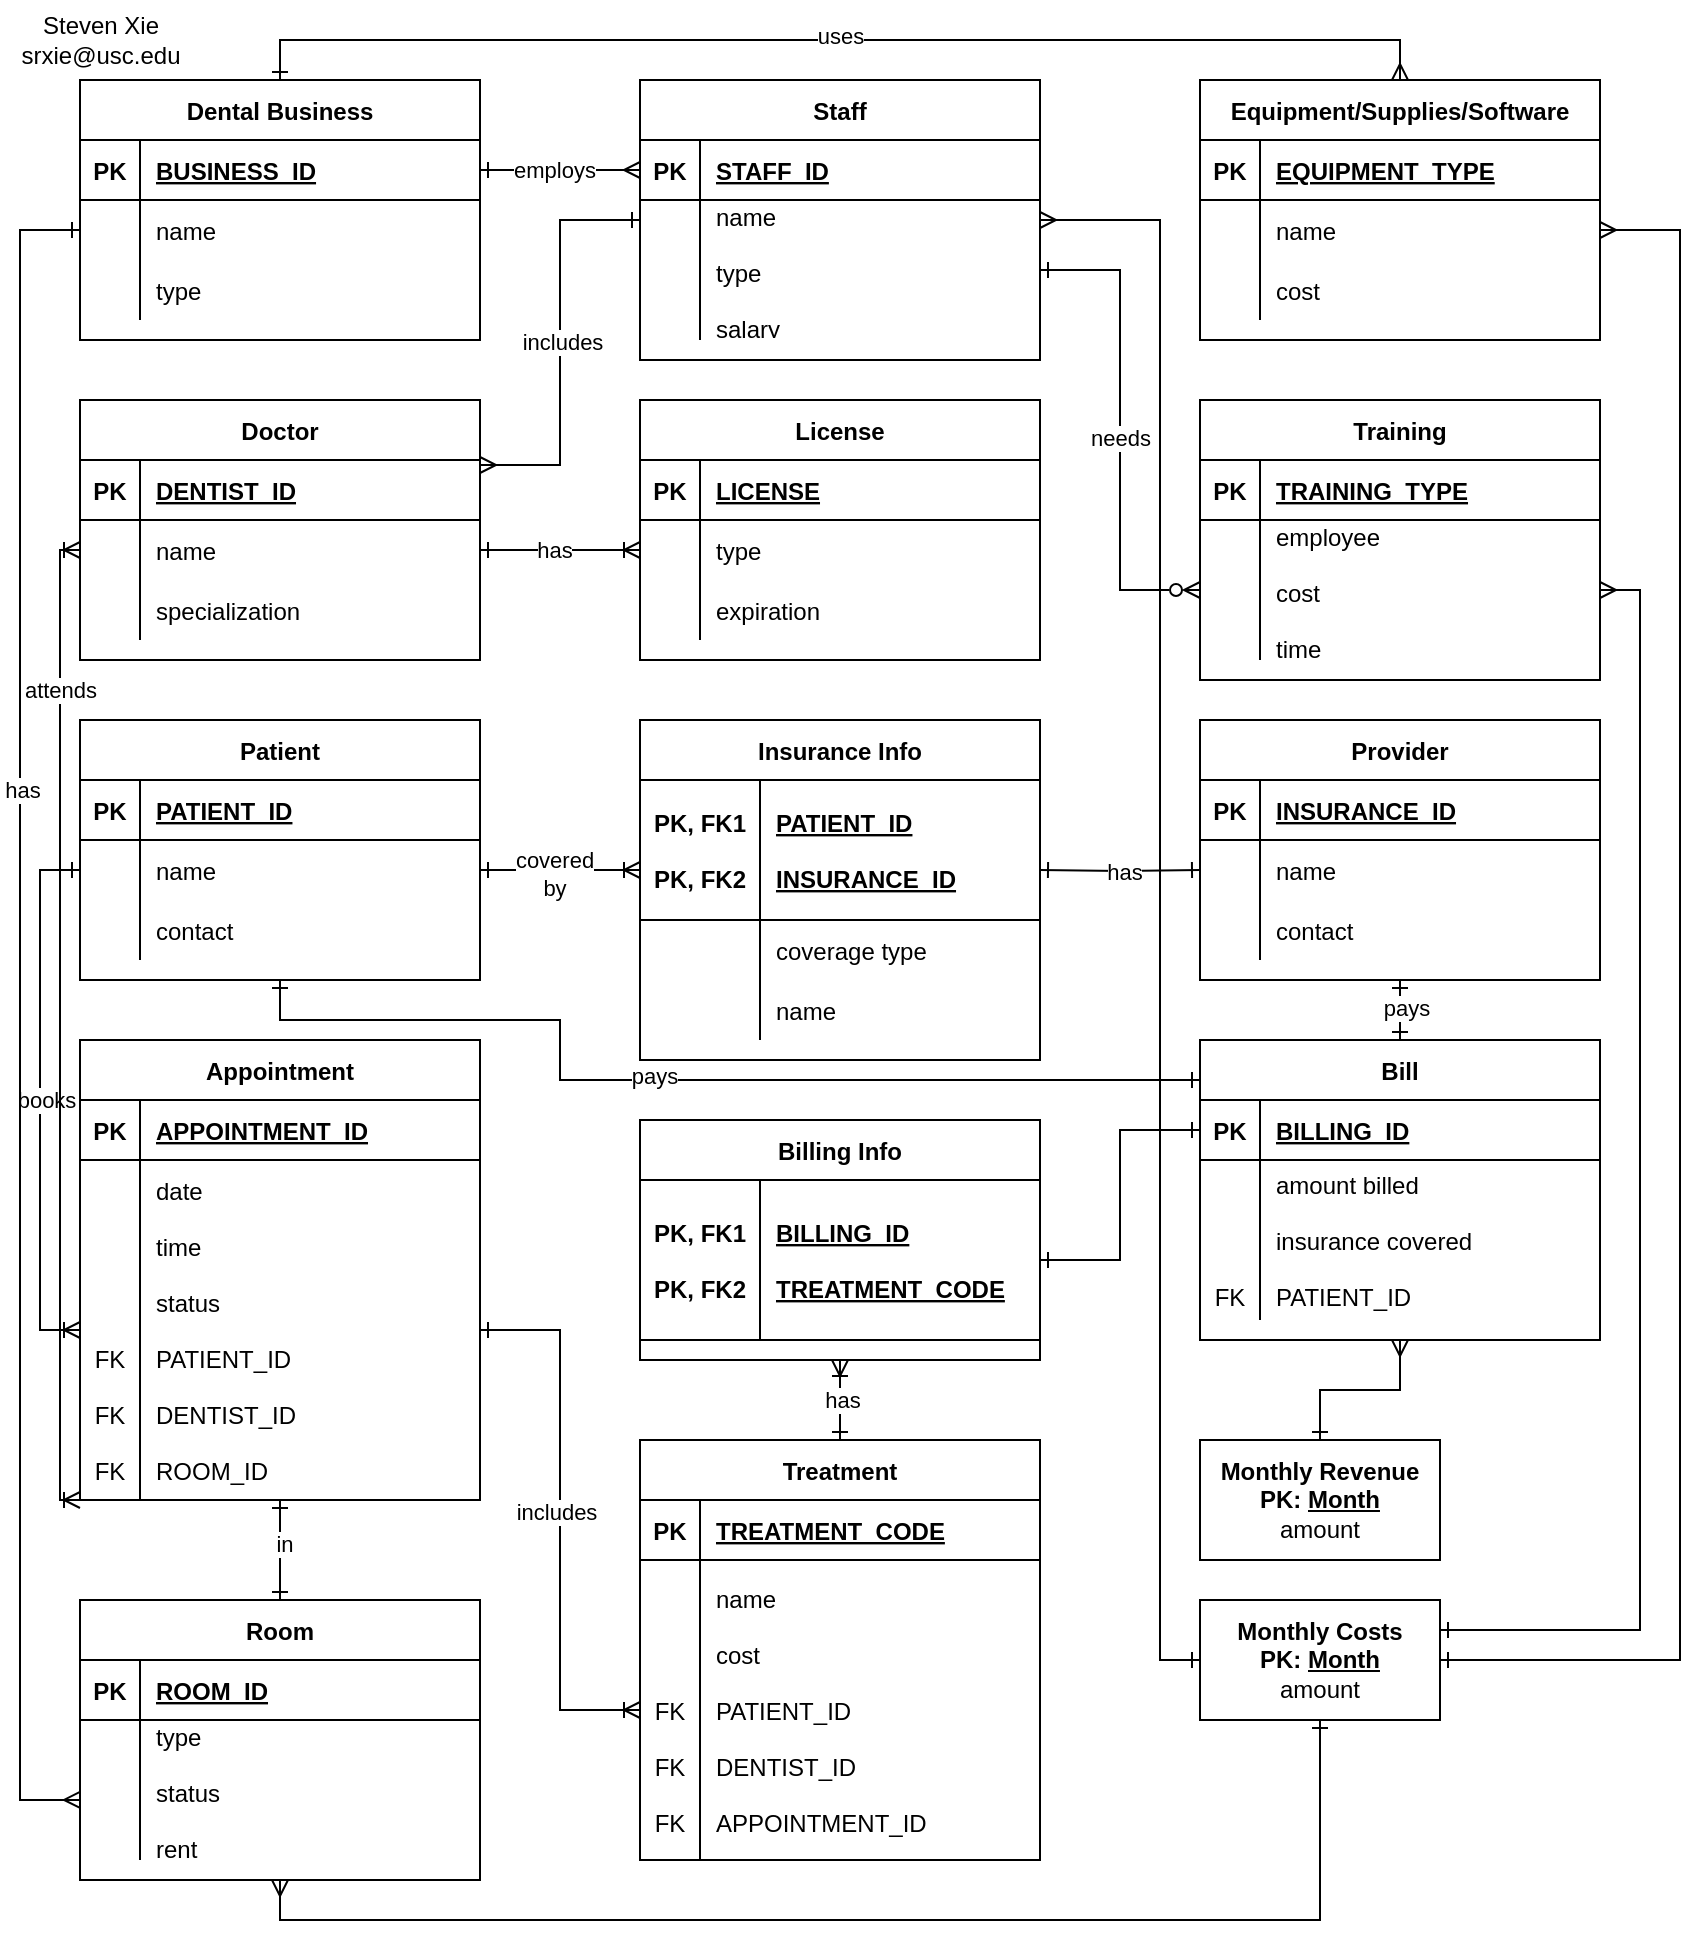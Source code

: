 <mxfile version="26.0.16">
  <diagram id="R2lEEEUBdFMjLlhIrx00" name="Page-1">
    <mxGraphModel dx="806" dy="430" grid="1" gridSize="10" guides="1" tooltips="1" connect="1" arrows="1" fold="1" page="1" pageScale="1" pageWidth="850" pageHeight="1100" math="0" shadow="0" extFonts="Permanent Marker^https://fonts.googleapis.com/css?family=Permanent+Marker">
      <root>
        <mxCell id="0" />
        <mxCell id="1" parent="0" />
        <mxCell id="C-vyLk0tnHw3VtMMgP7b-1" value="" style="edgeStyle=entityRelationEdgeStyle;endArrow=ERmany;startArrow=ERone;endFill=0;startFill=0;entryX=0;entryY=0.5;entryDx=0;entryDy=0;" parent="1" source="C-vyLk0tnHw3VtMMgP7b-24" target="C-vyLk0tnHw3VtMMgP7b-3" edge="1">
          <mxGeometry width="100" height="100" relative="1" as="geometry">
            <mxPoint x="260" y="720" as="sourcePoint" />
            <mxPoint x="360" y="620" as="targetPoint" />
          </mxGeometry>
        </mxCell>
        <mxCell id="Uh1MCq1mp-rETHQdj0HH-17" value="employs" style="edgeLabel;html=1;align=center;verticalAlign=middle;resizable=0;points=[];" vertex="1" connectable="0" parent="C-vyLk0tnHw3VtMMgP7b-1">
          <mxGeometry x="-0.067" relative="1" as="geometry">
            <mxPoint x="-1" as="offset" />
          </mxGeometry>
        </mxCell>
        <mxCell id="C-vyLk0tnHw3VtMMgP7b-12" value="" style="edgeStyle=entityRelationEdgeStyle;endArrow=ERoneToMany;startArrow=ERone;endFill=0;startFill=0;entryX=0;entryY=0.5;entryDx=0;entryDy=0;exitX=1;exitY=0.5;exitDx=0;exitDy=0;" parent="1" source="Uh1MCq1mp-rETHQdj0HH-9" target="C-vyLk0tnHw3VtMMgP7b-17" edge="1">
          <mxGeometry width="100" height="100" relative="1" as="geometry">
            <mxPoint x="290" y="340" as="sourcePoint" />
            <mxPoint x="290" y="530" as="targetPoint" />
          </mxGeometry>
        </mxCell>
        <mxCell id="Uh1MCq1mp-rETHQdj0HH-18" value="has" style="edgeLabel;html=1;align=center;verticalAlign=middle;resizable=0;points=[];" vertex="1" connectable="0" parent="C-vyLk0tnHw3VtMMgP7b-12">
          <mxGeometry x="-0.087" relative="1" as="geometry">
            <mxPoint as="offset" />
          </mxGeometry>
        </mxCell>
        <mxCell id="Uh1MCq1mp-rETHQdj0HH-22" style="edgeStyle=orthogonalEdgeStyle;rounded=0;orthogonalLoop=1;jettySize=auto;html=1;entryX=1;entryY=0.25;entryDx=0;entryDy=0;endArrow=ERmany;endFill=0;startArrow=ERone;startFill=0;" edge="1" parent="1" source="C-vyLk0tnHw3VtMMgP7b-2" target="Uh1MCq1mp-rETHQdj0HH-5">
          <mxGeometry relative="1" as="geometry" />
        </mxCell>
        <mxCell id="Uh1MCq1mp-rETHQdj0HH-23" value="includes" style="edgeLabel;html=1;align=center;verticalAlign=middle;resizable=0;points=[];" vertex="1" connectable="0" parent="Uh1MCq1mp-rETHQdj0HH-22">
          <mxGeometry x="0.248" y="1" relative="1" as="geometry">
            <mxPoint y="-26" as="offset" />
          </mxGeometry>
        </mxCell>
        <mxCell id="Uh1MCq1mp-rETHQdj0HH-170" style="edgeStyle=orthogonalEdgeStyle;rounded=0;orthogonalLoop=1;jettySize=auto;html=1;entryX=0;entryY=0.5;entryDx=0;entryDy=0;endArrow=ERone;endFill=0;startArrow=ERmany;startFill=0;" edge="1" parent="1" source="C-vyLk0tnHw3VtMMgP7b-2" target="Uh1MCq1mp-rETHQdj0HH-165">
          <mxGeometry relative="1" as="geometry">
            <Array as="points">
              <mxPoint x="580" y="110" />
              <mxPoint x="580" y="830" />
            </Array>
          </mxGeometry>
        </mxCell>
        <mxCell id="C-vyLk0tnHw3VtMMgP7b-2" value="Staff" style="shape=table;startSize=30;container=1;collapsible=1;childLayout=tableLayout;fixedRows=1;rowLines=0;fontStyle=1;align=center;resizeLast=1;" parent="1" vertex="1">
          <mxGeometry x="320" y="40" width="200" height="140" as="geometry" />
        </mxCell>
        <mxCell id="C-vyLk0tnHw3VtMMgP7b-3" value="" style="shape=partialRectangle;collapsible=0;dropTarget=0;pointerEvents=0;fillColor=none;points=[[0,0.5],[1,0.5]];portConstraint=eastwest;top=0;left=0;right=0;bottom=1;" parent="C-vyLk0tnHw3VtMMgP7b-2" vertex="1">
          <mxGeometry y="30" width="200" height="30" as="geometry" />
        </mxCell>
        <mxCell id="C-vyLk0tnHw3VtMMgP7b-4" value="PK" style="shape=partialRectangle;overflow=hidden;connectable=0;fillColor=none;top=0;left=0;bottom=0;right=0;fontStyle=1;" parent="C-vyLk0tnHw3VtMMgP7b-3" vertex="1">
          <mxGeometry width="30" height="30" as="geometry">
            <mxRectangle width="30" height="30" as="alternateBounds" />
          </mxGeometry>
        </mxCell>
        <mxCell id="C-vyLk0tnHw3VtMMgP7b-5" value="STAFF_ID" style="shape=partialRectangle;overflow=hidden;connectable=0;fillColor=none;top=0;left=0;bottom=0;right=0;align=left;spacingLeft=6;fontStyle=5;" parent="C-vyLk0tnHw3VtMMgP7b-3" vertex="1">
          <mxGeometry x="30" width="170" height="30" as="geometry">
            <mxRectangle width="170" height="30" as="alternateBounds" />
          </mxGeometry>
        </mxCell>
        <mxCell id="C-vyLk0tnHw3VtMMgP7b-6" value="" style="shape=partialRectangle;collapsible=0;dropTarget=0;pointerEvents=0;fillColor=none;points=[[0,0.5],[1,0.5]];portConstraint=eastwest;top=0;left=0;right=0;bottom=0;" parent="C-vyLk0tnHw3VtMMgP7b-2" vertex="1">
          <mxGeometry y="60" width="200" height="70" as="geometry" />
        </mxCell>
        <mxCell id="C-vyLk0tnHw3VtMMgP7b-7" value="" style="shape=partialRectangle;overflow=hidden;connectable=0;fillColor=none;top=0;left=0;bottom=0;right=0;" parent="C-vyLk0tnHw3VtMMgP7b-6" vertex="1">
          <mxGeometry width="30" height="70" as="geometry">
            <mxRectangle width="30" height="70" as="alternateBounds" />
          </mxGeometry>
        </mxCell>
        <mxCell id="C-vyLk0tnHw3VtMMgP7b-8" value="name&#xa;&#xa;type&#xa;&#xa;salary" style="shape=partialRectangle;overflow=hidden;connectable=0;fillColor=none;top=0;left=0;bottom=0;right=0;align=left;spacingLeft=6;" parent="C-vyLk0tnHw3VtMMgP7b-6" vertex="1">
          <mxGeometry x="30" width="170" height="70" as="geometry">
            <mxRectangle width="170" height="70" as="alternateBounds" />
          </mxGeometry>
        </mxCell>
        <mxCell id="C-vyLk0tnHw3VtMMgP7b-13" value="License" style="shape=table;startSize=30;container=1;collapsible=1;childLayout=tableLayout;fixedRows=1;rowLines=0;fontStyle=1;align=center;resizeLast=1;" parent="1" vertex="1">
          <mxGeometry x="320" y="200" width="200" height="130" as="geometry" />
        </mxCell>
        <mxCell id="C-vyLk0tnHw3VtMMgP7b-14" value="" style="shape=partialRectangle;collapsible=0;dropTarget=0;pointerEvents=0;fillColor=none;points=[[0,0.5],[1,0.5]];portConstraint=eastwest;top=0;left=0;right=0;bottom=1;" parent="C-vyLk0tnHw3VtMMgP7b-13" vertex="1">
          <mxGeometry y="30" width="200" height="30" as="geometry" />
        </mxCell>
        <mxCell id="C-vyLk0tnHw3VtMMgP7b-15" value="PK" style="shape=partialRectangle;overflow=hidden;connectable=0;fillColor=none;top=0;left=0;bottom=0;right=0;fontStyle=1;" parent="C-vyLk0tnHw3VtMMgP7b-14" vertex="1">
          <mxGeometry width="30" height="30" as="geometry">
            <mxRectangle width="30" height="30" as="alternateBounds" />
          </mxGeometry>
        </mxCell>
        <mxCell id="C-vyLk0tnHw3VtMMgP7b-16" value="LICENSE" style="shape=partialRectangle;overflow=hidden;connectable=0;fillColor=none;top=0;left=0;bottom=0;right=0;align=left;spacingLeft=6;fontStyle=5;" parent="C-vyLk0tnHw3VtMMgP7b-14" vertex="1">
          <mxGeometry x="30" width="170" height="30" as="geometry">
            <mxRectangle width="170" height="30" as="alternateBounds" />
          </mxGeometry>
        </mxCell>
        <mxCell id="C-vyLk0tnHw3VtMMgP7b-17" value="" style="shape=partialRectangle;collapsible=0;dropTarget=0;pointerEvents=0;fillColor=none;points=[[0,0.5],[1,0.5]];portConstraint=eastwest;top=0;left=0;right=0;bottom=0;" parent="C-vyLk0tnHw3VtMMgP7b-13" vertex="1">
          <mxGeometry y="60" width="200" height="30" as="geometry" />
        </mxCell>
        <mxCell id="C-vyLk0tnHw3VtMMgP7b-18" value="" style="shape=partialRectangle;overflow=hidden;connectable=0;fillColor=none;top=0;left=0;bottom=0;right=0;" parent="C-vyLk0tnHw3VtMMgP7b-17" vertex="1">
          <mxGeometry width="30" height="30" as="geometry">
            <mxRectangle width="30" height="30" as="alternateBounds" />
          </mxGeometry>
        </mxCell>
        <mxCell id="C-vyLk0tnHw3VtMMgP7b-19" value="type" style="shape=partialRectangle;overflow=hidden;connectable=0;fillColor=none;top=0;left=0;bottom=0;right=0;align=left;spacingLeft=6;" parent="C-vyLk0tnHw3VtMMgP7b-17" vertex="1">
          <mxGeometry x="30" width="170" height="30" as="geometry">
            <mxRectangle width="170" height="30" as="alternateBounds" />
          </mxGeometry>
        </mxCell>
        <mxCell id="C-vyLk0tnHw3VtMMgP7b-20" value="" style="shape=partialRectangle;collapsible=0;dropTarget=0;pointerEvents=0;fillColor=none;points=[[0,0.5],[1,0.5]];portConstraint=eastwest;top=0;left=0;right=0;bottom=0;" parent="C-vyLk0tnHw3VtMMgP7b-13" vertex="1">
          <mxGeometry y="90" width="200" height="30" as="geometry" />
        </mxCell>
        <mxCell id="C-vyLk0tnHw3VtMMgP7b-21" value="" style="shape=partialRectangle;overflow=hidden;connectable=0;fillColor=none;top=0;left=0;bottom=0;right=0;" parent="C-vyLk0tnHw3VtMMgP7b-20" vertex="1">
          <mxGeometry width="30" height="30" as="geometry">
            <mxRectangle width="30" height="30" as="alternateBounds" />
          </mxGeometry>
        </mxCell>
        <mxCell id="C-vyLk0tnHw3VtMMgP7b-22" value="expiration" style="shape=partialRectangle;overflow=hidden;connectable=0;fillColor=none;top=0;left=0;bottom=0;right=0;align=left;spacingLeft=6;" parent="C-vyLk0tnHw3VtMMgP7b-20" vertex="1">
          <mxGeometry x="30" width="170" height="30" as="geometry">
            <mxRectangle width="170" height="30" as="alternateBounds" />
          </mxGeometry>
        </mxCell>
        <mxCell id="Uh1MCq1mp-rETHQdj0HH-35" style="edgeStyle=orthogonalEdgeStyle;rounded=0;orthogonalLoop=1;jettySize=auto;html=1;exitX=0.5;exitY=0;exitDx=0;exitDy=0;entryX=0.5;entryY=0;entryDx=0;entryDy=0;endArrow=ERmany;endFill=0;startArrow=ERone;startFill=0;" edge="1" parent="1" source="C-vyLk0tnHw3VtMMgP7b-23" target="Uh1MCq1mp-rETHQdj0HH-25">
          <mxGeometry relative="1" as="geometry" />
        </mxCell>
        <mxCell id="Uh1MCq1mp-rETHQdj0HH-36" value="uses" style="edgeLabel;html=1;align=center;verticalAlign=middle;resizable=0;points=[];" vertex="1" connectable="0" parent="Uh1MCq1mp-rETHQdj0HH-35">
          <mxGeometry x="-0.076" y="2" relative="1" as="geometry">
            <mxPoint x="23" as="offset" />
          </mxGeometry>
        </mxCell>
        <mxCell id="C-vyLk0tnHw3VtMMgP7b-23" value="Dental Business" style="shape=table;startSize=30;container=1;collapsible=1;childLayout=tableLayout;fixedRows=1;rowLines=0;fontStyle=1;align=center;resizeLast=1;" parent="1" vertex="1">
          <mxGeometry x="40" y="40" width="200" height="130" as="geometry" />
        </mxCell>
        <mxCell id="C-vyLk0tnHw3VtMMgP7b-24" value="" style="shape=partialRectangle;collapsible=0;dropTarget=0;pointerEvents=0;fillColor=none;points=[[0,0.5],[1,0.5]];portConstraint=eastwest;top=0;left=0;right=0;bottom=1;" parent="C-vyLk0tnHw3VtMMgP7b-23" vertex="1">
          <mxGeometry y="30" width="200" height="30" as="geometry" />
        </mxCell>
        <mxCell id="C-vyLk0tnHw3VtMMgP7b-25" value="PK" style="shape=partialRectangle;overflow=hidden;connectable=0;fillColor=none;top=0;left=0;bottom=0;right=0;fontStyle=1;" parent="C-vyLk0tnHw3VtMMgP7b-24" vertex="1">
          <mxGeometry width="30" height="30" as="geometry">
            <mxRectangle width="30" height="30" as="alternateBounds" />
          </mxGeometry>
        </mxCell>
        <mxCell id="C-vyLk0tnHw3VtMMgP7b-26" value="BUSINESS_ID" style="shape=partialRectangle;overflow=hidden;connectable=0;fillColor=none;top=0;left=0;bottom=0;right=0;align=left;spacingLeft=6;fontStyle=5;" parent="C-vyLk0tnHw3VtMMgP7b-24" vertex="1">
          <mxGeometry x="30" width="170" height="30" as="geometry">
            <mxRectangle width="170" height="30" as="alternateBounds" />
          </mxGeometry>
        </mxCell>
        <mxCell id="C-vyLk0tnHw3VtMMgP7b-27" value="" style="shape=partialRectangle;collapsible=0;dropTarget=0;pointerEvents=0;fillColor=none;points=[[0,0.5],[1,0.5]];portConstraint=eastwest;top=0;left=0;right=0;bottom=0;" parent="C-vyLk0tnHw3VtMMgP7b-23" vertex="1">
          <mxGeometry y="60" width="200" height="30" as="geometry" />
        </mxCell>
        <mxCell id="C-vyLk0tnHw3VtMMgP7b-28" value="" style="shape=partialRectangle;overflow=hidden;connectable=0;fillColor=none;top=0;left=0;bottom=0;right=0;" parent="C-vyLk0tnHw3VtMMgP7b-27" vertex="1">
          <mxGeometry width="30" height="30" as="geometry">
            <mxRectangle width="30" height="30" as="alternateBounds" />
          </mxGeometry>
        </mxCell>
        <mxCell id="C-vyLk0tnHw3VtMMgP7b-29" value="name" style="shape=partialRectangle;overflow=hidden;connectable=0;fillColor=none;top=0;left=0;bottom=0;right=0;align=left;spacingLeft=6;" parent="C-vyLk0tnHw3VtMMgP7b-27" vertex="1">
          <mxGeometry x="30" width="170" height="30" as="geometry">
            <mxRectangle width="170" height="30" as="alternateBounds" />
          </mxGeometry>
        </mxCell>
        <mxCell id="Uh1MCq1mp-rETHQdj0HH-2" value="" style="shape=partialRectangle;collapsible=0;dropTarget=0;pointerEvents=0;fillColor=none;points=[[0,0.5],[1,0.5]];portConstraint=eastwest;top=0;left=0;right=0;bottom=0;" vertex="1" parent="C-vyLk0tnHw3VtMMgP7b-23">
          <mxGeometry y="90" width="200" height="30" as="geometry" />
        </mxCell>
        <mxCell id="Uh1MCq1mp-rETHQdj0HH-3" value="" style="shape=partialRectangle;overflow=hidden;connectable=0;fillColor=none;top=0;left=0;bottom=0;right=0;" vertex="1" parent="Uh1MCq1mp-rETHQdj0HH-2">
          <mxGeometry width="30" height="30" as="geometry">
            <mxRectangle width="30" height="30" as="alternateBounds" />
          </mxGeometry>
        </mxCell>
        <mxCell id="Uh1MCq1mp-rETHQdj0HH-4" value="type" style="shape=partialRectangle;overflow=hidden;connectable=0;fillColor=none;top=0;left=0;bottom=0;right=0;align=left;spacingLeft=6;" vertex="1" parent="Uh1MCq1mp-rETHQdj0HH-2">
          <mxGeometry x="30" width="170" height="30" as="geometry">
            <mxRectangle width="170" height="30" as="alternateBounds" />
          </mxGeometry>
        </mxCell>
        <mxCell id="Uh1MCq1mp-rETHQdj0HH-5" value="Doctor" style="shape=table;startSize=30;container=1;collapsible=1;childLayout=tableLayout;fixedRows=1;rowLines=0;fontStyle=1;align=center;resizeLast=1;" vertex="1" parent="1">
          <mxGeometry x="40" y="200" width="200" height="130" as="geometry" />
        </mxCell>
        <mxCell id="Uh1MCq1mp-rETHQdj0HH-6" value="" style="shape=partialRectangle;collapsible=0;dropTarget=0;pointerEvents=0;fillColor=none;points=[[0,0.5],[1,0.5]];portConstraint=eastwest;top=0;left=0;right=0;bottom=1;" vertex="1" parent="Uh1MCq1mp-rETHQdj0HH-5">
          <mxGeometry y="30" width="200" height="30" as="geometry" />
        </mxCell>
        <mxCell id="Uh1MCq1mp-rETHQdj0HH-7" value="PK" style="shape=partialRectangle;overflow=hidden;connectable=0;fillColor=none;top=0;left=0;bottom=0;right=0;fontStyle=1;" vertex="1" parent="Uh1MCq1mp-rETHQdj0HH-6">
          <mxGeometry width="30" height="30" as="geometry">
            <mxRectangle width="30" height="30" as="alternateBounds" />
          </mxGeometry>
        </mxCell>
        <mxCell id="Uh1MCq1mp-rETHQdj0HH-8" value="DENTIST_ID" style="shape=partialRectangle;overflow=hidden;connectable=0;fillColor=none;top=0;left=0;bottom=0;right=0;align=left;spacingLeft=6;fontStyle=5;" vertex="1" parent="Uh1MCq1mp-rETHQdj0HH-6">
          <mxGeometry x="30" width="170" height="30" as="geometry">
            <mxRectangle width="170" height="30" as="alternateBounds" />
          </mxGeometry>
        </mxCell>
        <mxCell id="Uh1MCq1mp-rETHQdj0HH-9" value="" style="shape=partialRectangle;collapsible=0;dropTarget=0;pointerEvents=0;fillColor=none;points=[[0,0.5],[1,0.5]];portConstraint=eastwest;top=0;left=0;right=0;bottom=0;" vertex="1" parent="Uh1MCq1mp-rETHQdj0HH-5">
          <mxGeometry y="60" width="200" height="30" as="geometry" />
        </mxCell>
        <mxCell id="Uh1MCq1mp-rETHQdj0HH-10" value="" style="shape=partialRectangle;overflow=hidden;connectable=0;fillColor=none;top=0;left=0;bottom=0;right=0;" vertex="1" parent="Uh1MCq1mp-rETHQdj0HH-9">
          <mxGeometry width="30" height="30" as="geometry">
            <mxRectangle width="30" height="30" as="alternateBounds" />
          </mxGeometry>
        </mxCell>
        <mxCell id="Uh1MCq1mp-rETHQdj0HH-11" value="name" style="shape=partialRectangle;overflow=hidden;connectable=0;fillColor=none;top=0;left=0;bottom=0;right=0;align=left;spacingLeft=6;" vertex="1" parent="Uh1MCq1mp-rETHQdj0HH-9">
          <mxGeometry x="30" width="170" height="30" as="geometry">
            <mxRectangle width="170" height="30" as="alternateBounds" />
          </mxGeometry>
        </mxCell>
        <mxCell id="Uh1MCq1mp-rETHQdj0HH-12" value="" style="shape=partialRectangle;collapsible=0;dropTarget=0;pointerEvents=0;fillColor=none;points=[[0,0.5],[1,0.5]];portConstraint=eastwest;top=0;left=0;right=0;bottom=0;" vertex="1" parent="Uh1MCq1mp-rETHQdj0HH-5">
          <mxGeometry y="90" width="200" height="30" as="geometry" />
        </mxCell>
        <mxCell id="Uh1MCq1mp-rETHQdj0HH-13" value="" style="shape=partialRectangle;overflow=hidden;connectable=0;fillColor=none;top=0;left=0;bottom=0;right=0;" vertex="1" parent="Uh1MCq1mp-rETHQdj0HH-12">
          <mxGeometry width="30" height="30" as="geometry">
            <mxRectangle width="30" height="30" as="alternateBounds" />
          </mxGeometry>
        </mxCell>
        <mxCell id="Uh1MCq1mp-rETHQdj0HH-14" value="specialization" style="shape=partialRectangle;overflow=hidden;connectable=0;fillColor=none;top=0;left=0;bottom=0;right=0;align=left;spacingLeft=6;" vertex="1" parent="Uh1MCq1mp-rETHQdj0HH-12">
          <mxGeometry x="30" width="170" height="30" as="geometry">
            <mxRectangle width="170" height="30" as="alternateBounds" />
          </mxGeometry>
        </mxCell>
        <mxCell id="Uh1MCq1mp-rETHQdj0HH-21" value="" style="shape=partialRectangle;overflow=hidden;connectable=0;fillColor=none;top=0;left=0;bottom=0;right=0;" vertex="1" parent="1">
          <mxGeometry x="370" y="240" width="30" height="30" as="geometry">
            <mxRectangle width="30" height="30" as="alternateBounds" />
          </mxGeometry>
        </mxCell>
        <mxCell id="Uh1MCq1mp-rETHQdj0HH-25" value="Equipment/Supplies/Software" style="shape=table;startSize=30;container=1;collapsible=1;childLayout=tableLayout;fixedRows=1;rowLines=0;fontStyle=1;align=center;resizeLast=1;" vertex="1" parent="1">
          <mxGeometry x="600" y="40" width="200" height="130" as="geometry" />
        </mxCell>
        <mxCell id="Uh1MCq1mp-rETHQdj0HH-26" value="" style="shape=partialRectangle;collapsible=0;dropTarget=0;pointerEvents=0;fillColor=none;points=[[0,0.5],[1,0.5]];portConstraint=eastwest;top=0;left=0;right=0;bottom=1;" vertex="1" parent="Uh1MCq1mp-rETHQdj0HH-25">
          <mxGeometry y="30" width="200" height="30" as="geometry" />
        </mxCell>
        <mxCell id="Uh1MCq1mp-rETHQdj0HH-27" value="PK" style="shape=partialRectangle;overflow=hidden;connectable=0;fillColor=none;top=0;left=0;bottom=0;right=0;fontStyle=1;" vertex="1" parent="Uh1MCq1mp-rETHQdj0HH-26">
          <mxGeometry width="30" height="30" as="geometry">
            <mxRectangle width="30" height="30" as="alternateBounds" />
          </mxGeometry>
        </mxCell>
        <mxCell id="Uh1MCq1mp-rETHQdj0HH-28" value="EQUIPMENT_TYPE" style="shape=partialRectangle;overflow=hidden;connectable=0;fillColor=none;top=0;left=0;bottom=0;right=0;align=left;spacingLeft=6;fontStyle=5;" vertex="1" parent="Uh1MCq1mp-rETHQdj0HH-26">
          <mxGeometry x="30" width="170" height="30" as="geometry">
            <mxRectangle width="170" height="30" as="alternateBounds" />
          </mxGeometry>
        </mxCell>
        <mxCell id="Uh1MCq1mp-rETHQdj0HH-29" value="" style="shape=partialRectangle;collapsible=0;dropTarget=0;pointerEvents=0;fillColor=none;points=[[0,0.5],[1,0.5]];portConstraint=eastwest;top=0;left=0;right=0;bottom=0;" vertex="1" parent="Uh1MCq1mp-rETHQdj0HH-25">
          <mxGeometry y="60" width="200" height="30" as="geometry" />
        </mxCell>
        <mxCell id="Uh1MCq1mp-rETHQdj0HH-30" value="" style="shape=partialRectangle;overflow=hidden;connectable=0;fillColor=none;top=0;left=0;bottom=0;right=0;" vertex="1" parent="Uh1MCq1mp-rETHQdj0HH-29">
          <mxGeometry width="30" height="30" as="geometry">
            <mxRectangle width="30" height="30" as="alternateBounds" />
          </mxGeometry>
        </mxCell>
        <mxCell id="Uh1MCq1mp-rETHQdj0HH-31" value="name" style="shape=partialRectangle;overflow=hidden;connectable=0;fillColor=none;top=0;left=0;bottom=0;right=0;align=left;spacingLeft=6;" vertex="1" parent="Uh1MCq1mp-rETHQdj0HH-29">
          <mxGeometry x="30" width="170" height="30" as="geometry">
            <mxRectangle width="170" height="30" as="alternateBounds" />
          </mxGeometry>
        </mxCell>
        <mxCell id="Uh1MCq1mp-rETHQdj0HH-32" value="" style="shape=partialRectangle;collapsible=0;dropTarget=0;pointerEvents=0;fillColor=none;points=[[0,0.5],[1,0.5]];portConstraint=eastwest;top=0;left=0;right=0;bottom=0;" vertex="1" parent="Uh1MCq1mp-rETHQdj0HH-25">
          <mxGeometry y="90" width="200" height="30" as="geometry" />
        </mxCell>
        <mxCell id="Uh1MCq1mp-rETHQdj0HH-33" value="" style="shape=partialRectangle;overflow=hidden;connectable=0;fillColor=none;top=0;left=0;bottom=0;right=0;" vertex="1" parent="Uh1MCq1mp-rETHQdj0HH-32">
          <mxGeometry width="30" height="30" as="geometry">
            <mxRectangle width="30" height="30" as="alternateBounds" />
          </mxGeometry>
        </mxCell>
        <mxCell id="Uh1MCq1mp-rETHQdj0HH-34" value="cost" style="shape=partialRectangle;overflow=hidden;connectable=0;fillColor=none;top=0;left=0;bottom=0;right=0;align=left;spacingLeft=6;" vertex="1" parent="Uh1MCq1mp-rETHQdj0HH-32">
          <mxGeometry x="30" width="170" height="30" as="geometry">
            <mxRectangle width="170" height="30" as="alternateBounds" />
          </mxGeometry>
        </mxCell>
        <mxCell id="Uh1MCq1mp-rETHQdj0HH-47" value="Training" style="shape=table;startSize=30;container=1;collapsible=1;childLayout=tableLayout;fixedRows=1;rowLines=0;fontStyle=1;align=center;resizeLast=1;" vertex="1" parent="1">
          <mxGeometry x="600" y="200" width="200" height="140" as="geometry" />
        </mxCell>
        <mxCell id="Uh1MCq1mp-rETHQdj0HH-48" value="" style="shape=partialRectangle;collapsible=0;dropTarget=0;pointerEvents=0;fillColor=none;points=[[0,0.5],[1,0.5]];portConstraint=eastwest;top=0;left=0;right=0;bottom=1;" vertex="1" parent="Uh1MCq1mp-rETHQdj0HH-47">
          <mxGeometry y="30" width="200" height="30" as="geometry" />
        </mxCell>
        <mxCell id="Uh1MCq1mp-rETHQdj0HH-49" value="PK" style="shape=partialRectangle;overflow=hidden;connectable=0;fillColor=none;top=0;left=0;bottom=0;right=0;fontStyle=1;" vertex="1" parent="Uh1MCq1mp-rETHQdj0HH-48">
          <mxGeometry width="30" height="30" as="geometry">
            <mxRectangle width="30" height="30" as="alternateBounds" />
          </mxGeometry>
        </mxCell>
        <mxCell id="Uh1MCq1mp-rETHQdj0HH-50" value="TRAINING_TYPE" style="shape=partialRectangle;overflow=hidden;connectable=0;fillColor=none;top=0;left=0;bottom=0;right=0;align=left;spacingLeft=6;fontStyle=5;" vertex="1" parent="Uh1MCq1mp-rETHQdj0HH-48">
          <mxGeometry x="30" width="170" height="30" as="geometry">
            <mxRectangle width="170" height="30" as="alternateBounds" />
          </mxGeometry>
        </mxCell>
        <mxCell id="Uh1MCq1mp-rETHQdj0HH-51" value="" style="shape=partialRectangle;collapsible=0;dropTarget=0;pointerEvents=0;fillColor=none;points=[[0,0.5],[1,0.5]];portConstraint=eastwest;top=0;left=0;right=0;bottom=0;" vertex="1" parent="Uh1MCq1mp-rETHQdj0HH-47">
          <mxGeometry y="60" width="200" height="70" as="geometry" />
        </mxCell>
        <mxCell id="Uh1MCq1mp-rETHQdj0HH-52" value="" style="shape=partialRectangle;overflow=hidden;connectable=0;fillColor=none;top=0;left=0;bottom=0;right=0;" vertex="1" parent="Uh1MCq1mp-rETHQdj0HH-51">
          <mxGeometry width="30" height="70" as="geometry">
            <mxRectangle width="30" height="70" as="alternateBounds" />
          </mxGeometry>
        </mxCell>
        <mxCell id="Uh1MCq1mp-rETHQdj0HH-53" value="employee&#xa;&#xa;cost&#xa;&#xa;time" style="shape=partialRectangle;overflow=hidden;connectable=0;fillColor=none;top=0;left=0;bottom=0;right=0;align=left;spacingLeft=6;" vertex="1" parent="Uh1MCq1mp-rETHQdj0HH-51">
          <mxGeometry x="30" width="170" height="70" as="geometry">
            <mxRectangle width="170" height="70" as="alternateBounds" />
          </mxGeometry>
        </mxCell>
        <mxCell id="Uh1MCq1mp-rETHQdj0HH-54" style="edgeStyle=orthogonalEdgeStyle;rounded=0;orthogonalLoop=1;jettySize=auto;html=1;exitX=1;exitY=0.5;exitDx=0;exitDy=0;entryX=0;entryY=0.5;entryDx=0;entryDy=0;endArrow=ERzeroToMany;endFill=0;startArrow=ERone;startFill=0;" edge="1" parent="1" source="C-vyLk0tnHw3VtMMgP7b-6" target="Uh1MCq1mp-rETHQdj0HH-51">
          <mxGeometry relative="1" as="geometry" />
        </mxCell>
        <mxCell id="Uh1MCq1mp-rETHQdj0HH-55" value="needs" style="edgeLabel;html=1;align=center;verticalAlign=middle;resizable=0;points=[];" vertex="1" connectable="0" parent="Uh1MCq1mp-rETHQdj0HH-54">
          <mxGeometry x="0.028" relative="1" as="geometry">
            <mxPoint as="offset" />
          </mxGeometry>
        </mxCell>
        <mxCell id="Uh1MCq1mp-rETHQdj0HH-56" value="Patient" style="shape=table;startSize=30;container=1;collapsible=1;childLayout=tableLayout;fixedRows=1;rowLines=0;fontStyle=1;align=center;resizeLast=1;" vertex="1" parent="1">
          <mxGeometry x="40" y="360" width="200" height="130" as="geometry" />
        </mxCell>
        <mxCell id="Uh1MCq1mp-rETHQdj0HH-57" value="" style="shape=partialRectangle;collapsible=0;dropTarget=0;pointerEvents=0;fillColor=none;points=[[0,0.5],[1,0.5]];portConstraint=eastwest;top=0;left=0;right=0;bottom=1;" vertex="1" parent="Uh1MCq1mp-rETHQdj0HH-56">
          <mxGeometry y="30" width="200" height="30" as="geometry" />
        </mxCell>
        <mxCell id="Uh1MCq1mp-rETHQdj0HH-58" value="PK" style="shape=partialRectangle;overflow=hidden;connectable=0;fillColor=none;top=0;left=0;bottom=0;right=0;fontStyle=1;" vertex="1" parent="Uh1MCq1mp-rETHQdj0HH-57">
          <mxGeometry width="30" height="30" as="geometry">
            <mxRectangle width="30" height="30" as="alternateBounds" />
          </mxGeometry>
        </mxCell>
        <mxCell id="Uh1MCq1mp-rETHQdj0HH-59" value="PATIENT_ID" style="shape=partialRectangle;overflow=hidden;connectable=0;fillColor=none;top=0;left=0;bottom=0;right=0;align=left;spacingLeft=6;fontStyle=5;" vertex="1" parent="Uh1MCq1mp-rETHQdj0HH-57">
          <mxGeometry x="30" width="170" height="30" as="geometry">
            <mxRectangle width="170" height="30" as="alternateBounds" />
          </mxGeometry>
        </mxCell>
        <mxCell id="Uh1MCq1mp-rETHQdj0HH-60" value="" style="shape=partialRectangle;collapsible=0;dropTarget=0;pointerEvents=0;fillColor=none;points=[[0,0.5],[1,0.5]];portConstraint=eastwest;top=0;left=0;right=0;bottom=0;" vertex="1" parent="Uh1MCq1mp-rETHQdj0HH-56">
          <mxGeometry y="60" width="200" height="30" as="geometry" />
        </mxCell>
        <mxCell id="Uh1MCq1mp-rETHQdj0HH-61" value="" style="shape=partialRectangle;overflow=hidden;connectable=0;fillColor=none;top=0;left=0;bottom=0;right=0;" vertex="1" parent="Uh1MCq1mp-rETHQdj0HH-60">
          <mxGeometry width="30" height="30" as="geometry">
            <mxRectangle width="30" height="30" as="alternateBounds" />
          </mxGeometry>
        </mxCell>
        <mxCell id="Uh1MCq1mp-rETHQdj0HH-62" value="name" style="shape=partialRectangle;overflow=hidden;connectable=0;fillColor=none;top=0;left=0;bottom=0;right=0;align=left;spacingLeft=6;" vertex="1" parent="Uh1MCq1mp-rETHQdj0HH-60">
          <mxGeometry x="30" width="170" height="30" as="geometry">
            <mxRectangle width="170" height="30" as="alternateBounds" />
          </mxGeometry>
        </mxCell>
        <mxCell id="Uh1MCq1mp-rETHQdj0HH-63" value="" style="shape=partialRectangle;collapsible=0;dropTarget=0;pointerEvents=0;fillColor=none;points=[[0,0.5],[1,0.5]];portConstraint=eastwest;top=0;left=0;right=0;bottom=0;" vertex="1" parent="Uh1MCq1mp-rETHQdj0HH-56">
          <mxGeometry y="90" width="200" height="30" as="geometry" />
        </mxCell>
        <mxCell id="Uh1MCq1mp-rETHQdj0HH-64" value="" style="shape=partialRectangle;overflow=hidden;connectable=0;fillColor=none;top=0;left=0;bottom=0;right=0;" vertex="1" parent="Uh1MCq1mp-rETHQdj0HH-63">
          <mxGeometry width="30" height="30" as="geometry">
            <mxRectangle width="30" height="30" as="alternateBounds" />
          </mxGeometry>
        </mxCell>
        <mxCell id="Uh1MCq1mp-rETHQdj0HH-65" value="contact" style="shape=partialRectangle;overflow=hidden;connectable=0;fillColor=none;top=0;left=0;bottom=0;right=0;align=left;spacingLeft=6;" vertex="1" parent="Uh1MCq1mp-rETHQdj0HH-63">
          <mxGeometry x="30" width="170" height="30" as="geometry">
            <mxRectangle width="170" height="30" as="alternateBounds" />
          </mxGeometry>
        </mxCell>
        <mxCell id="Uh1MCq1mp-rETHQdj0HH-77" style="edgeStyle=orthogonalEdgeStyle;rounded=0;orthogonalLoop=1;jettySize=auto;html=1;exitX=1;exitY=0.5;exitDx=0;exitDy=0;entryX=0;entryY=0.5;entryDx=0;entryDy=0;endArrow=ERoneToMany;endFill=0;startArrow=ERone;startFill=0;" edge="1" parent="1" source="Uh1MCq1mp-rETHQdj0HH-60">
          <mxGeometry relative="1" as="geometry">
            <mxPoint x="320" y="435" as="targetPoint" />
          </mxGeometry>
        </mxCell>
        <mxCell id="Uh1MCq1mp-rETHQdj0HH-89" value="covered&lt;div&gt;by&lt;/div&gt;" style="edgeLabel;html=1;align=center;verticalAlign=middle;resizable=0;points=[];" vertex="1" connectable="0" parent="Uh1MCq1mp-rETHQdj0HH-77">
          <mxGeometry x="-0.079" y="-2" relative="1" as="geometry">
            <mxPoint as="offset" />
          </mxGeometry>
        </mxCell>
        <mxCell id="Uh1MCq1mp-rETHQdj0HH-78" value="Provider" style="shape=table;startSize=30;container=1;collapsible=1;childLayout=tableLayout;fixedRows=1;rowLines=0;fontStyle=1;align=center;resizeLast=1;" vertex="1" parent="1">
          <mxGeometry x="600" y="360" width="200" height="130" as="geometry" />
        </mxCell>
        <mxCell id="Uh1MCq1mp-rETHQdj0HH-79" value="" style="shape=partialRectangle;collapsible=0;dropTarget=0;pointerEvents=0;fillColor=none;points=[[0,0.5],[1,0.5]];portConstraint=eastwest;top=0;left=0;right=0;bottom=1;" vertex="1" parent="Uh1MCq1mp-rETHQdj0HH-78">
          <mxGeometry y="30" width="200" height="30" as="geometry" />
        </mxCell>
        <mxCell id="Uh1MCq1mp-rETHQdj0HH-80" value="PK" style="shape=partialRectangle;overflow=hidden;connectable=0;fillColor=none;top=0;left=0;bottom=0;right=0;fontStyle=1;" vertex="1" parent="Uh1MCq1mp-rETHQdj0HH-79">
          <mxGeometry width="30" height="30" as="geometry">
            <mxRectangle width="30" height="30" as="alternateBounds" />
          </mxGeometry>
        </mxCell>
        <mxCell id="Uh1MCq1mp-rETHQdj0HH-81" value="INSURANCE_ID" style="shape=partialRectangle;overflow=hidden;connectable=0;fillColor=none;top=0;left=0;bottom=0;right=0;align=left;spacingLeft=6;fontStyle=5;" vertex="1" parent="Uh1MCq1mp-rETHQdj0HH-79">
          <mxGeometry x="30" width="170" height="30" as="geometry">
            <mxRectangle width="170" height="30" as="alternateBounds" />
          </mxGeometry>
        </mxCell>
        <mxCell id="Uh1MCq1mp-rETHQdj0HH-82" value="" style="shape=partialRectangle;collapsible=0;dropTarget=0;pointerEvents=0;fillColor=none;points=[[0,0.5],[1,0.5]];portConstraint=eastwest;top=0;left=0;right=0;bottom=0;" vertex="1" parent="Uh1MCq1mp-rETHQdj0HH-78">
          <mxGeometry y="60" width="200" height="30" as="geometry" />
        </mxCell>
        <mxCell id="Uh1MCq1mp-rETHQdj0HH-83" value="" style="shape=partialRectangle;overflow=hidden;connectable=0;fillColor=none;top=0;left=0;bottom=0;right=0;" vertex="1" parent="Uh1MCq1mp-rETHQdj0HH-82">
          <mxGeometry width="30" height="30" as="geometry">
            <mxRectangle width="30" height="30" as="alternateBounds" />
          </mxGeometry>
        </mxCell>
        <mxCell id="Uh1MCq1mp-rETHQdj0HH-84" value="name" style="shape=partialRectangle;overflow=hidden;connectable=0;fillColor=none;top=0;left=0;bottom=0;right=0;align=left;spacingLeft=6;" vertex="1" parent="Uh1MCq1mp-rETHQdj0HH-82">
          <mxGeometry x="30" width="170" height="30" as="geometry">
            <mxRectangle width="170" height="30" as="alternateBounds" />
          </mxGeometry>
        </mxCell>
        <mxCell id="Uh1MCq1mp-rETHQdj0HH-85" value="" style="shape=partialRectangle;collapsible=0;dropTarget=0;pointerEvents=0;fillColor=none;points=[[0,0.5],[1,0.5]];portConstraint=eastwest;top=0;left=0;right=0;bottom=0;" vertex="1" parent="Uh1MCq1mp-rETHQdj0HH-78">
          <mxGeometry y="90" width="200" height="30" as="geometry" />
        </mxCell>
        <mxCell id="Uh1MCq1mp-rETHQdj0HH-86" value="" style="shape=partialRectangle;overflow=hidden;connectable=0;fillColor=none;top=0;left=0;bottom=0;right=0;" vertex="1" parent="Uh1MCq1mp-rETHQdj0HH-85">
          <mxGeometry width="30" height="30" as="geometry">
            <mxRectangle width="30" height="30" as="alternateBounds" />
          </mxGeometry>
        </mxCell>
        <mxCell id="Uh1MCq1mp-rETHQdj0HH-87" value="contact" style="shape=partialRectangle;overflow=hidden;connectable=0;fillColor=none;top=0;left=0;bottom=0;right=0;align=left;spacingLeft=6;" vertex="1" parent="Uh1MCq1mp-rETHQdj0HH-85">
          <mxGeometry x="30" width="170" height="30" as="geometry">
            <mxRectangle width="170" height="30" as="alternateBounds" />
          </mxGeometry>
        </mxCell>
        <mxCell id="Uh1MCq1mp-rETHQdj0HH-88" style="edgeStyle=orthogonalEdgeStyle;rounded=0;orthogonalLoop=1;jettySize=auto;html=1;exitX=1;exitY=0.5;exitDx=0;exitDy=0;entryX=0;entryY=0.5;entryDx=0;entryDy=0;endArrow=ERone;endFill=0;startArrow=ERone;startFill=0;" edge="1" parent="1" target="Uh1MCq1mp-rETHQdj0HH-82">
          <mxGeometry relative="1" as="geometry">
            <mxPoint x="520.0" y="435" as="sourcePoint" />
          </mxGeometry>
        </mxCell>
        <mxCell id="Uh1MCq1mp-rETHQdj0HH-90" value="has" style="edgeLabel;html=1;align=center;verticalAlign=middle;resizable=0;points=[];" vertex="1" connectable="0" parent="Uh1MCq1mp-rETHQdj0HH-88">
          <mxGeometry x="0.009" y="-1" relative="1" as="geometry">
            <mxPoint as="offset" />
          </mxGeometry>
        </mxCell>
        <mxCell id="Uh1MCq1mp-rETHQdj0HH-103" style="edgeStyle=orthogonalEdgeStyle;rounded=0;orthogonalLoop=1;jettySize=auto;html=1;exitX=0.5;exitY=0;exitDx=0;exitDy=0;entryX=0.5;entryY=1;entryDx=0;entryDy=0;startArrow=ERone;startFill=0;endArrow=ERone;endFill=0;" edge="1" parent="1" source="Uh1MCq1mp-rETHQdj0HH-91" target="Uh1MCq1mp-rETHQdj0HH-78">
          <mxGeometry relative="1" as="geometry" />
        </mxCell>
        <mxCell id="Uh1MCq1mp-rETHQdj0HH-106" value="pays" style="edgeLabel;html=1;align=center;verticalAlign=middle;resizable=0;points=[];" vertex="1" connectable="0" parent="Uh1MCq1mp-rETHQdj0HH-103">
          <mxGeometry x="0.082" y="-3" relative="1" as="geometry">
            <mxPoint as="offset" />
          </mxGeometry>
        </mxCell>
        <mxCell id="Uh1MCq1mp-rETHQdj0HH-104" style="edgeStyle=orthogonalEdgeStyle;rounded=0;orthogonalLoop=1;jettySize=auto;html=1;exitX=0;exitY=0.133;exitDx=0;exitDy=0;entryX=0.5;entryY=1;entryDx=0;entryDy=0;startArrow=ERone;startFill=0;endArrow=ERone;endFill=0;exitPerimeter=0;" edge="1" parent="1" source="Uh1MCq1mp-rETHQdj0HH-91" target="Uh1MCq1mp-rETHQdj0HH-56">
          <mxGeometry relative="1" as="geometry">
            <Array as="points">
              <mxPoint x="280" y="540" />
              <mxPoint x="280" y="510" />
              <mxPoint x="140" y="510" />
            </Array>
          </mxGeometry>
        </mxCell>
        <mxCell id="Uh1MCq1mp-rETHQdj0HH-105" value="pays" style="edgeLabel;html=1;align=center;verticalAlign=middle;resizable=0;points=[];" vertex="1" connectable="0" parent="Uh1MCq1mp-rETHQdj0HH-104">
          <mxGeometry x="0.073" y="-2" relative="1" as="geometry">
            <mxPoint as="offset" />
          </mxGeometry>
        </mxCell>
        <mxCell id="Uh1MCq1mp-rETHQdj0HH-166" style="edgeStyle=orthogonalEdgeStyle;rounded=0;orthogonalLoop=1;jettySize=auto;html=1;exitX=0.5;exitY=1;exitDx=0;exitDy=0;entryX=0.5;entryY=0;entryDx=0;entryDy=0;endArrow=ERone;endFill=0;startArrow=ERmany;startFill=0;" edge="1" parent="1" source="Uh1MCq1mp-rETHQdj0HH-91" target="Uh1MCq1mp-rETHQdj0HH-164">
          <mxGeometry relative="1" as="geometry" />
        </mxCell>
        <mxCell id="Uh1MCq1mp-rETHQdj0HH-91" value="Bill" style="shape=table;startSize=30;container=1;collapsible=1;childLayout=tableLayout;fixedRows=1;rowLines=0;fontStyle=1;align=center;resizeLast=1;" vertex="1" parent="1">
          <mxGeometry x="600" y="520" width="200" height="150" as="geometry" />
        </mxCell>
        <mxCell id="Uh1MCq1mp-rETHQdj0HH-92" value="" style="shape=partialRectangle;collapsible=0;dropTarget=0;pointerEvents=0;fillColor=none;points=[[0,0.5],[1,0.5]];portConstraint=eastwest;top=0;left=0;right=0;bottom=1;" vertex="1" parent="Uh1MCq1mp-rETHQdj0HH-91">
          <mxGeometry y="30" width="200" height="30" as="geometry" />
        </mxCell>
        <mxCell id="Uh1MCq1mp-rETHQdj0HH-93" value="PK" style="shape=partialRectangle;overflow=hidden;connectable=0;fillColor=none;top=0;left=0;bottom=0;right=0;fontStyle=1;" vertex="1" parent="Uh1MCq1mp-rETHQdj0HH-92">
          <mxGeometry width="30" height="30" as="geometry">
            <mxRectangle width="30" height="30" as="alternateBounds" />
          </mxGeometry>
        </mxCell>
        <mxCell id="Uh1MCq1mp-rETHQdj0HH-94" value="BILLING_ID" style="shape=partialRectangle;overflow=hidden;connectable=0;fillColor=none;top=0;left=0;bottom=0;right=0;align=left;spacingLeft=6;fontStyle=5;" vertex="1" parent="Uh1MCq1mp-rETHQdj0HH-92">
          <mxGeometry x="30" width="170" height="30" as="geometry">
            <mxRectangle width="170" height="30" as="alternateBounds" />
          </mxGeometry>
        </mxCell>
        <mxCell id="Uh1MCq1mp-rETHQdj0HH-95" value="" style="shape=partialRectangle;collapsible=0;dropTarget=0;pointerEvents=0;fillColor=none;points=[[0,0.5],[1,0.5]];portConstraint=eastwest;top=0;left=0;right=0;bottom=0;" vertex="1" parent="Uh1MCq1mp-rETHQdj0HH-91">
          <mxGeometry y="60" width="200" height="80" as="geometry" />
        </mxCell>
        <mxCell id="Uh1MCq1mp-rETHQdj0HH-96" value="&#xa;&#xa;&#xa;&#xa;FK" style="shape=partialRectangle;overflow=hidden;connectable=0;fillColor=none;top=0;left=0;bottom=0;right=0;" vertex="1" parent="Uh1MCq1mp-rETHQdj0HH-95">
          <mxGeometry width="30" height="80" as="geometry">
            <mxRectangle width="30" height="80" as="alternateBounds" />
          </mxGeometry>
        </mxCell>
        <mxCell id="Uh1MCq1mp-rETHQdj0HH-97" value="amount billed&#xa;&#xa;insurance covered&#xa;&#xa;PATIENT_ID" style="shape=partialRectangle;overflow=hidden;connectable=0;fillColor=none;top=0;left=0;bottom=0;right=0;align=left;spacingLeft=6;" vertex="1" parent="Uh1MCq1mp-rETHQdj0HH-95">
          <mxGeometry x="30" width="170" height="80" as="geometry">
            <mxRectangle width="170" height="80" as="alternateBounds" />
          </mxGeometry>
        </mxCell>
        <mxCell id="Uh1MCq1mp-rETHQdj0HH-98" value="Billing Info" style="shape=table;startSize=30;container=1;collapsible=1;childLayout=tableLayout;fixedRows=1;rowLines=0;fontStyle=1;align=center;resizeLast=1;" vertex="1" parent="1">
          <mxGeometry x="320" y="560" width="200" height="120" as="geometry" />
        </mxCell>
        <mxCell id="Uh1MCq1mp-rETHQdj0HH-99" value="" style="shape=partialRectangle;collapsible=0;dropTarget=0;pointerEvents=0;fillColor=none;points=[[0,0.5],[1,0.5]];portConstraint=eastwest;top=0;left=0;right=0;bottom=1;" vertex="1" parent="Uh1MCq1mp-rETHQdj0HH-98">
          <mxGeometry y="30" width="200" height="80" as="geometry" />
        </mxCell>
        <mxCell id="Uh1MCq1mp-rETHQdj0HH-100" value="PK, FK1&#xa;&#xa;PK, FK2" style="shape=partialRectangle;overflow=hidden;connectable=0;fillColor=none;top=0;left=0;bottom=0;right=0;fontStyle=1;" vertex="1" parent="Uh1MCq1mp-rETHQdj0HH-99">
          <mxGeometry width="60" height="80" as="geometry">
            <mxRectangle width="60" height="80" as="alternateBounds" />
          </mxGeometry>
        </mxCell>
        <mxCell id="Uh1MCq1mp-rETHQdj0HH-101" value="BILLING_ID&#xa;&#xa;TREATMENT_CODE" style="shape=partialRectangle;overflow=hidden;connectable=0;fillColor=none;top=0;left=0;bottom=0;right=0;align=left;spacingLeft=6;fontStyle=5;" vertex="1" parent="Uh1MCq1mp-rETHQdj0HH-99">
          <mxGeometry x="60" width="140" height="80" as="geometry">
            <mxRectangle width="140" height="80" as="alternateBounds" />
          </mxGeometry>
        </mxCell>
        <mxCell id="Uh1MCq1mp-rETHQdj0HH-102" style="edgeStyle=orthogonalEdgeStyle;rounded=0;orthogonalLoop=1;jettySize=auto;html=1;exitX=1;exitY=0.5;exitDx=0;exitDy=0;endArrow=ERone;endFill=0;startArrow=ERone;startFill=0;" edge="1" parent="1" source="Uh1MCq1mp-rETHQdj0HH-99" target="Uh1MCq1mp-rETHQdj0HH-92">
          <mxGeometry relative="1" as="geometry" />
        </mxCell>
        <mxCell id="Uh1MCq1mp-rETHQdj0HH-149" style="edgeStyle=orthogonalEdgeStyle;rounded=0;orthogonalLoop=1;jettySize=auto;html=1;entryX=0.5;entryY=0;entryDx=0;entryDy=0;endArrow=ERone;endFill=0;startArrow=ERone;startFill=0;" edge="1" parent="1" source="Uh1MCq1mp-rETHQdj0HH-107" target="Uh1MCq1mp-rETHQdj0HH-128">
          <mxGeometry relative="1" as="geometry" />
        </mxCell>
        <mxCell id="Uh1MCq1mp-rETHQdj0HH-150" value="in" style="edgeLabel;html=1;align=center;verticalAlign=middle;resizable=0;points=[];" vertex="1" connectable="0" parent="Uh1MCq1mp-rETHQdj0HH-149">
          <mxGeometry x="-0.118" y="2" relative="1" as="geometry">
            <mxPoint as="offset" />
          </mxGeometry>
        </mxCell>
        <mxCell id="Uh1MCq1mp-rETHQdj0HH-107" value="Appointment" style="shape=table;startSize=30;container=1;collapsible=1;childLayout=tableLayout;fixedRows=1;rowLines=0;fontStyle=1;align=center;resizeLast=1;" vertex="1" parent="1">
          <mxGeometry x="40" y="520" width="200" height="230" as="geometry" />
        </mxCell>
        <mxCell id="Uh1MCq1mp-rETHQdj0HH-108" value="" style="shape=partialRectangle;collapsible=0;dropTarget=0;pointerEvents=0;fillColor=none;points=[[0,0.5],[1,0.5]];portConstraint=eastwest;top=0;left=0;right=0;bottom=1;" vertex="1" parent="Uh1MCq1mp-rETHQdj0HH-107">
          <mxGeometry y="30" width="200" height="30" as="geometry" />
        </mxCell>
        <mxCell id="Uh1MCq1mp-rETHQdj0HH-109" value="PK" style="shape=partialRectangle;overflow=hidden;connectable=0;fillColor=none;top=0;left=0;bottom=0;right=0;fontStyle=1;" vertex="1" parent="Uh1MCq1mp-rETHQdj0HH-108">
          <mxGeometry width="30" height="30" as="geometry">
            <mxRectangle width="30" height="30" as="alternateBounds" />
          </mxGeometry>
        </mxCell>
        <mxCell id="Uh1MCq1mp-rETHQdj0HH-110" value="APPOINTMENT_ID" style="shape=partialRectangle;overflow=hidden;connectable=0;fillColor=none;top=0;left=0;bottom=0;right=0;align=left;spacingLeft=6;fontStyle=5;" vertex="1" parent="Uh1MCq1mp-rETHQdj0HH-108">
          <mxGeometry x="30" width="170" height="30" as="geometry">
            <mxRectangle width="170" height="30" as="alternateBounds" />
          </mxGeometry>
        </mxCell>
        <mxCell id="Uh1MCq1mp-rETHQdj0HH-111" value="" style="shape=partialRectangle;collapsible=0;dropTarget=0;pointerEvents=0;fillColor=none;points=[[0,0.5],[1,0.5]];portConstraint=eastwest;top=0;left=0;right=0;bottom=0;" vertex="1" parent="Uh1MCq1mp-rETHQdj0HH-107">
          <mxGeometry y="60" width="200" height="170" as="geometry" />
        </mxCell>
        <mxCell id="Uh1MCq1mp-rETHQdj0HH-112" value="&#xa;&#xa;&#xa;&#xa;&#xa;&#xa;FK&#xa;&#xa;FK&#xa;&#xa;FK" style="shape=partialRectangle;overflow=hidden;connectable=0;fillColor=none;top=0;left=0;bottom=0;right=0;" vertex="1" parent="Uh1MCq1mp-rETHQdj0HH-111">
          <mxGeometry width="30" height="170" as="geometry">
            <mxRectangle width="30" height="170" as="alternateBounds" />
          </mxGeometry>
        </mxCell>
        <mxCell id="Uh1MCq1mp-rETHQdj0HH-113" value="date&#xa;&#xa;time&#xa;&#xa;status&#xa;&#xa;PATIENT_ID&#xa;&#xa;DENTIST_ID&#xa;&#xa;ROOM_ID" style="shape=partialRectangle;overflow=hidden;connectable=0;fillColor=none;top=0;left=0;bottom=0;right=0;align=left;spacingLeft=6;" vertex="1" parent="Uh1MCq1mp-rETHQdj0HH-111">
          <mxGeometry x="30" width="170" height="170" as="geometry">
            <mxRectangle width="170" height="170" as="alternateBounds" />
          </mxGeometry>
        </mxCell>
        <mxCell id="Uh1MCq1mp-rETHQdj0HH-114" style="edgeStyle=orthogonalEdgeStyle;rounded=0;orthogonalLoop=1;jettySize=auto;html=1;exitX=0;exitY=0.5;exitDx=0;exitDy=0;entryX=0;entryY=0.5;entryDx=0;entryDy=0;endArrow=ERoneToMany;endFill=0;startArrow=ERone;startFill=0;" edge="1" parent="1" source="Uh1MCq1mp-rETHQdj0HH-60" target="Uh1MCq1mp-rETHQdj0HH-111">
          <mxGeometry relative="1" as="geometry" />
        </mxCell>
        <mxCell id="Uh1MCq1mp-rETHQdj0HH-115" value="books" style="edgeLabel;html=1;align=center;verticalAlign=middle;resizable=0;points=[];" vertex="1" connectable="0" parent="Uh1MCq1mp-rETHQdj0HH-114">
          <mxGeometry x="-0.005" y="3" relative="1" as="geometry">
            <mxPoint as="offset" />
          </mxGeometry>
        </mxCell>
        <mxCell id="Uh1MCq1mp-rETHQdj0HH-126" style="edgeStyle=orthogonalEdgeStyle;rounded=0;orthogonalLoop=1;jettySize=auto;html=1;exitX=0;exitY=0.5;exitDx=0;exitDy=0;entryX=0;entryY=0.571;entryDx=0;entryDy=0;endArrow=ERmany;endFill=0;startArrow=ERone;startFill=0;entryPerimeter=0;" edge="1" parent="1" source="C-vyLk0tnHw3VtMMgP7b-27" target="Uh1MCq1mp-rETHQdj0HH-132">
          <mxGeometry relative="1" as="geometry">
            <mxPoint x="40" y="845" as="targetPoint" />
            <Array as="points">
              <mxPoint x="10" y="115" />
              <mxPoint x="10" y="900" />
            </Array>
          </mxGeometry>
        </mxCell>
        <mxCell id="Uh1MCq1mp-rETHQdj0HH-127" value="has" style="edgeLabel;html=1;align=center;verticalAlign=middle;resizable=0;points=[];" vertex="1" connectable="0" parent="Uh1MCq1mp-rETHQdj0HH-126">
          <mxGeometry x="-0.267" y="1" relative="1" as="geometry">
            <mxPoint as="offset" />
          </mxGeometry>
        </mxCell>
        <mxCell id="Uh1MCq1mp-rETHQdj0HH-167" style="edgeStyle=orthogonalEdgeStyle;rounded=0;orthogonalLoop=1;jettySize=auto;html=1;exitX=0.5;exitY=1;exitDx=0;exitDy=0;entryX=0.5;entryY=1;entryDx=0;entryDy=0;endArrow=ERone;endFill=0;startArrow=ERmany;startFill=0;" edge="1" parent="1" source="Uh1MCq1mp-rETHQdj0HH-128" target="Uh1MCq1mp-rETHQdj0HH-165">
          <mxGeometry relative="1" as="geometry" />
        </mxCell>
        <mxCell id="Uh1MCq1mp-rETHQdj0HH-128" value="Room" style="shape=table;startSize=30;container=1;collapsible=1;childLayout=tableLayout;fixedRows=1;rowLines=0;fontStyle=1;align=center;resizeLast=1;" vertex="1" parent="1">
          <mxGeometry x="40" y="800" width="200" height="140" as="geometry" />
        </mxCell>
        <mxCell id="Uh1MCq1mp-rETHQdj0HH-129" value="" style="shape=partialRectangle;collapsible=0;dropTarget=0;pointerEvents=0;fillColor=none;points=[[0,0.5],[1,0.5]];portConstraint=eastwest;top=0;left=0;right=0;bottom=1;" vertex="1" parent="Uh1MCq1mp-rETHQdj0HH-128">
          <mxGeometry y="30" width="200" height="30" as="geometry" />
        </mxCell>
        <mxCell id="Uh1MCq1mp-rETHQdj0HH-130" value="PK" style="shape=partialRectangle;overflow=hidden;connectable=0;fillColor=none;top=0;left=0;bottom=0;right=0;fontStyle=1;" vertex="1" parent="Uh1MCq1mp-rETHQdj0HH-129">
          <mxGeometry width="30" height="30" as="geometry">
            <mxRectangle width="30" height="30" as="alternateBounds" />
          </mxGeometry>
        </mxCell>
        <mxCell id="Uh1MCq1mp-rETHQdj0HH-131" value="ROOM_ID" style="shape=partialRectangle;overflow=hidden;connectable=0;fillColor=none;top=0;left=0;bottom=0;right=0;align=left;spacingLeft=6;fontStyle=5;" vertex="1" parent="Uh1MCq1mp-rETHQdj0HH-129">
          <mxGeometry x="30" width="170" height="30" as="geometry">
            <mxRectangle width="170" height="30" as="alternateBounds" />
          </mxGeometry>
        </mxCell>
        <mxCell id="Uh1MCq1mp-rETHQdj0HH-132" value="" style="shape=partialRectangle;collapsible=0;dropTarget=0;pointerEvents=0;fillColor=none;points=[[0,0.5],[1,0.5]];portConstraint=eastwest;top=0;left=0;right=0;bottom=0;" vertex="1" parent="Uh1MCq1mp-rETHQdj0HH-128">
          <mxGeometry y="60" width="200" height="70" as="geometry" />
        </mxCell>
        <mxCell id="Uh1MCq1mp-rETHQdj0HH-133" value="" style="shape=partialRectangle;overflow=hidden;connectable=0;fillColor=none;top=0;left=0;bottom=0;right=0;" vertex="1" parent="Uh1MCq1mp-rETHQdj0HH-132">
          <mxGeometry width="30" height="70" as="geometry">
            <mxRectangle width="30" height="70" as="alternateBounds" />
          </mxGeometry>
        </mxCell>
        <mxCell id="Uh1MCq1mp-rETHQdj0HH-134" value="type&#xa;&#xa;status&#xa;&#xa;rent" style="shape=partialRectangle;overflow=hidden;connectable=0;fillColor=none;top=0;left=0;bottom=0;right=0;align=left;spacingLeft=6;" vertex="1" parent="Uh1MCq1mp-rETHQdj0HH-132">
          <mxGeometry x="30" width="170" height="70" as="geometry">
            <mxRectangle width="170" height="70" as="alternateBounds" />
          </mxGeometry>
        </mxCell>
        <mxCell id="Uh1MCq1mp-rETHQdj0HH-135" style="edgeStyle=orthogonalEdgeStyle;rounded=0;orthogonalLoop=1;jettySize=auto;html=1;exitX=0;exitY=0.5;exitDx=0;exitDy=0;entryX=0;entryY=1;entryDx=0;entryDy=0;entryPerimeter=0;startArrow=ERoneToMany;startFill=0;endArrow=ERoneToMany;endFill=0;" edge="1" parent="1" source="Uh1MCq1mp-rETHQdj0HH-9" target="Uh1MCq1mp-rETHQdj0HH-111">
          <mxGeometry relative="1" as="geometry">
            <Array as="points">
              <mxPoint x="30" y="275" />
              <mxPoint x="30" y="750" />
            </Array>
          </mxGeometry>
        </mxCell>
        <mxCell id="Uh1MCq1mp-rETHQdj0HH-136" value="attends" style="edgeLabel;html=1;align=center;verticalAlign=middle;resizable=0;points=[];" vertex="1" connectable="0" parent="Uh1MCq1mp-rETHQdj0HH-135">
          <mxGeometry x="-0.676" relative="1" as="geometry">
            <mxPoint as="offset" />
          </mxGeometry>
        </mxCell>
        <mxCell id="Uh1MCq1mp-rETHQdj0HH-146" style="edgeStyle=orthogonalEdgeStyle;rounded=0;orthogonalLoop=1;jettySize=auto;html=1;exitX=0.5;exitY=0;exitDx=0;exitDy=0;entryX=0.5;entryY=1;entryDx=0;entryDy=0;startArrow=ERone;startFill=0;endArrow=ERoneToMany;endFill=0;" edge="1" parent="1" source="Uh1MCq1mp-rETHQdj0HH-137" target="Uh1MCq1mp-rETHQdj0HH-98">
          <mxGeometry relative="1" as="geometry" />
        </mxCell>
        <mxCell id="Uh1MCq1mp-rETHQdj0HH-147" value="has" style="edgeLabel;html=1;align=center;verticalAlign=middle;resizable=0;points=[];" vertex="1" connectable="0" parent="Uh1MCq1mp-rETHQdj0HH-146">
          <mxGeometry x="-0.007" y="-1" relative="1" as="geometry">
            <mxPoint as="offset" />
          </mxGeometry>
        </mxCell>
        <mxCell id="Uh1MCq1mp-rETHQdj0HH-137" value="Treatment" style="shape=table;startSize=30;container=1;collapsible=1;childLayout=tableLayout;fixedRows=1;rowLines=0;fontStyle=1;align=center;resizeLast=1;" vertex="1" parent="1">
          <mxGeometry x="320" y="720" width="200" height="210" as="geometry" />
        </mxCell>
        <mxCell id="Uh1MCq1mp-rETHQdj0HH-138" value="" style="shape=partialRectangle;collapsible=0;dropTarget=0;pointerEvents=0;fillColor=none;points=[[0,0.5],[1,0.5]];portConstraint=eastwest;top=0;left=0;right=0;bottom=1;" vertex="1" parent="Uh1MCq1mp-rETHQdj0HH-137">
          <mxGeometry y="30" width="200" height="30" as="geometry" />
        </mxCell>
        <mxCell id="Uh1MCq1mp-rETHQdj0HH-139" value="PK" style="shape=partialRectangle;overflow=hidden;connectable=0;fillColor=none;top=0;left=0;bottom=0;right=0;fontStyle=1;" vertex="1" parent="Uh1MCq1mp-rETHQdj0HH-138">
          <mxGeometry width="30" height="30" as="geometry">
            <mxRectangle width="30" height="30" as="alternateBounds" />
          </mxGeometry>
        </mxCell>
        <mxCell id="Uh1MCq1mp-rETHQdj0HH-140" value="TREATMENT_CODE" style="shape=partialRectangle;overflow=hidden;connectable=0;fillColor=none;top=0;left=0;bottom=0;right=0;align=left;spacingLeft=6;fontStyle=5;" vertex="1" parent="Uh1MCq1mp-rETHQdj0HH-138">
          <mxGeometry x="30" width="170" height="30" as="geometry">
            <mxRectangle width="170" height="30" as="alternateBounds" />
          </mxGeometry>
        </mxCell>
        <mxCell id="Uh1MCq1mp-rETHQdj0HH-141" value="" style="shape=partialRectangle;collapsible=0;dropTarget=0;pointerEvents=0;fillColor=none;points=[[0,0.5],[1,0.5]];portConstraint=eastwest;top=0;left=0;right=0;bottom=0;" vertex="1" parent="Uh1MCq1mp-rETHQdj0HH-137">
          <mxGeometry y="60" width="200" height="150" as="geometry" />
        </mxCell>
        <mxCell id="Uh1MCq1mp-rETHQdj0HH-142" value="&#xa;&#xa;&#xa;&#xa;FK&#xa;&#xa;FK&#xa;&#xa;FK" style="shape=partialRectangle;overflow=hidden;connectable=0;fillColor=none;top=0;left=0;bottom=0;right=0;" vertex="1" parent="Uh1MCq1mp-rETHQdj0HH-141">
          <mxGeometry width="30" height="150" as="geometry">
            <mxRectangle width="30" height="150" as="alternateBounds" />
          </mxGeometry>
        </mxCell>
        <mxCell id="Uh1MCq1mp-rETHQdj0HH-143" value="name&#xa;&#xa;cost&#xa;&#xa;PATIENT_ID&#xa;&#xa;DENTIST_ID&#xa;&#xa;APPOINTMENT_ID" style="shape=partialRectangle;overflow=hidden;connectable=0;fillColor=none;top=0;left=0;bottom=0;right=0;align=left;spacingLeft=6;" vertex="1" parent="Uh1MCq1mp-rETHQdj0HH-141">
          <mxGeometry x="30" width="170" height="150" as="geometry">
            <mxRectangle width="170" height="150" as="alternateBounds" />
          </mxGeometry>
        </mxCell>
        <mxCell id="Uh1MCq1mp-rETHQdj0HH-144" style="edgeStyle=orthogonalEdgeStyle;rounded=0;orthogonalLoop=1;jettySize=auto;html=1;exitX=1;exitY=0.5;exitDx=0;exitDy=0;endArrow=ERoneToMany;endFill=0;startArrow=ERone;startFill=0;" edge="1" parent="1" source="Uh1MCq1mp-rETHQdj0HH-111" target="Uh1MCq1mp-rETHQdj0HH-141">
          <mxGeometry relative="1" as="geometry" />
        </mxCell>
        <mxCell id="Uh1MCq1mp-rETHQdj0HH-145" value="includes" style="edgeLabel;html=1;align=center;verticalAlign=middle;resizable=0;points=[];" vertex="1" connectable="0" parent="Uh1MCq1mp-rETHQdj0HH-144">
          <mxGeometry x="-0.028" y="-2" relative="1" as="geometry">
            <mxPoint as="offset" />
          </mxGeometry>
        </mxCell>
        <mxCell id="Uh1MCq1mp-rETHQdj0HH-148" value="Steven Xie&lt;div&gt;srxie@usc.edu&lt;/div&gt;" style="text;html=1;align=center;verticalAlign=middle;resizable=0;points=[];autosize=1;strokeColor=none;fillColor=none;" vertex="1" parent="1">
          <mxGeometry width="100" height="40" as="geometry" />
        </mxCell>
        <mxCell id="Uh1MCq1mp-rETHQdj0HH-154" value="Insurance Info" style="shape=table;startSize=30;container=1;collapsible=1;childLayout=tableLayout;fixedRows=1;rowLines=0;fontStyle=1;align=center;resizeLast=1;" vertex="1" parent="1">
          <mxGeometry x="320" y="360" width="200" height="170" as="geometry" />
        </mxCell>
        <mxCell id="Uh1MCq1mp-rETHQdj0HH-155" value="" style="shape=partialRectangle;collapsible=0;dropTarget=0;pointerEvents=0;fillColor=none;points=[[0,0.5],[1,0.5]];portConstraint=eastwest;top=0;left=0;right=0;bottom=1;" vertex="1" parent="Uh1MCq1mp-rETHQdj0HH-154">
          <mxGeometry y="30" width="200" height="70" as="geometry" />
        </mxCell>
        <mxCell id="Uh1MCq1mp-rETHQdj0HH-156" value="PK, FK1&#xa;&#xa;PK, FK2" style="shape=partialRectangle;overflow=hidden;connectable=0;fillColor=none;top=0;left=0;bottom=0;right=0;fontStyle=1;" vertex="1" parent="Uh1MCq1mp-rETHQdj0HH-155">
          <mxGeometry width="60" height="70" as="geometry">
            <mxRectangle width="60" height="70" as="alternateBounds" />
          </mxGeometry>
        </mxCell>
        <mxCell id="Uh1MCq1mp-rETHQdj0HH-157" value="PATIENT_ID&#xa;&#xa;INSURANCE_ID" style="shape=partialRectangle;overflow=hidden;connectable=0;fillColor=none;top=0;left=0;bottom=0;right=0;align=left;spacingLeft=6;fontStyle=5;" vertex="1" parent="Uh1MCq1mp-rETHQdj0HH-155">
          <mxGeometry x="60" width="140" height="70" as="geometry">
            <mxRectangle width="140" height="70" as="alternateBounds" />
          </mxGeometry>
        </mxCell>
        <mxCell id="Uh1MCq1mp-rETHQdj0HH-158" value="" style="shape=partialRectangle;collapsible=0;dropTarget=0;pointerEvents=0;fillColor=none;points=[[0,0.5],[1,0.5]];portConstraint=eastwest;top=0;left=0;right=0;bottom=0;" vertex="1" parent="Uh1MCq1mp-rETHQdj0HH-154">
          <mxGeometry y="100" width="200" height="30" as="geometry" />
        </mxCell>
        <mxCell id="Uh1MCq1mp-rETHQdj0HH-159" value="" style="shape=partialRectangle;overflow=hidden;connectable=0;fillColor=none;top=0;left=0;bottom=0;right=0;" vertex="1" parent="Uh1MCq1mp-rETHQdj0HH-158">
          <mxGeometry width="60" height="30" as="geometry">
            <mxRectangle width="60" height="30" as="alternateBounds" />
          </mxGeometry>
        </mxCell>
        <mxCell id="Uh1MCq1mp-rETHQdj0HH-160" value="coverage type" style="shape=partialRectangle;overflow=hidden;connectable=0;fillColor=none;top=0;left=0;bottom=0;right=0;align=left;spacingLeft=6;" vertex="1" parent="Uh1MCq1mp-rETHQdj0HH-158">
          <mxGeometry x="60" width="140" height="30" as="geometry">
            <mxRectangle width="140" height="30" as="alternateBounds" />
          </mxGeometry>
        </mxCell>
        <mxCell id="Uh1MCq1mp-rETHQdj0HH-161" value="" style="shape=partialRectangle;collapsible=0;dropTarget=0;pointerEvents=0;fillColor=none;points=[[0,0.5],[1,0.5]];portConstraint=eastwest;top=0;left=0;right=0;bottom=0;" vertex="1" parent="Uh1MCq1mp-rETHQdj0HH-154">
          <mxGeometry y="130" width="200" height="30" as="geometry" />
        </mxCell>
        <mxCell id="Uh1MCq1mp-rETHQdj0HH-162" value="" style="shape=partialRectangle;overflow=hidden;connectable=0;fillColor=none;top=0;left=0;bottom=0;right=0;" vertex="1" parent="Uh1MCq1mp-rETHQdj0HH-161">
          <mxGeometry width="60" height="30" as="geometry">
            <mxRectangle width="60" height="30" as="alternateBounds" />
          </mxGeometry>
        </mxCell>
        <mxCell id="Uh1MCq1mp-rETHQdj0HH-163" value="name" style="shape=partialRectangle;overflow=hidden;connectable=0;fillColor=none;top=0;left=0;bottom=0;right=0;align=left;spacingLeft=6;" vertex="1" parent="Uh1MCq1mp-rETHQdj0HH-161">
          <mxGeometry x="60" width="140" height="30" as="geometry">
            <mxRectangle width="140" height="30" as="alternateBounds" />
          </mxGeometry>
        </mxCell>
        <mxCell id="Uh1MCq1mp-rETHQdj0HH-164" value="&lt;b&gt;Monthly Revenue&lt;/b&gt;&lt;div&gt;&lt;b&gt;PK: &lt;u&gt;Month&lt;/u&gt;&lt;/b&gt;&lt;/div&gt;&lt;div&gt;amount&lt;/div&gt;" style="rounded=0;whiteSpace=wrap;html=1;" vertex="1" parent="1">
          <mxGeometry x="600" y="720" width="120" height="60" as="geometry" />
        </mxCell>
        <mxCell id="Uh1MCq1mp-rETHQdj0HH-165" value="&lt;b&gt;Monthly Costs&lt;/b&gt;&lt;div&gt;&lt;b&gt;PK: &lt;u&gt;Month&lt;/u&gt;&lt;/b&gt;&lt;/div&gt;&lt;div&gt;amount&lt;/div&gt;" style="rounded=0;whiteSpace=wrap;html=1;" vertex="1" parent="1">
          <mxGeometry x="600" y="800" width="120" height="60" as="geometry" />
        </mxCell>
        <mxCell id="Uh1MCq1mp-rETHQdj0HH-168" style="edgeStyle=orthogonalEdgeStyle;rounded=0;orthogonalLoop=1;jettySize=auto;html=1;exitX=1;exitY=0.5;exitDx=0;exitDy=0;entryX=1;entryY=0.25;entryDx=0;entryDy=0;endArrow=ERone;endFill=0;startArrow=ERmany;startFill=0;" edge="1" parent="1" source="Uh1MCq1mp-rETHQdj0HH-51" target="Uh1MCq1mp-rETHQdj0HH-165">
          <mxGeometry relative="1" as="geometry" />
        </mxCell>
        <mxCell id="Uh1MCq1mp-rETHQdj0HH-169" style="edgeStyle=orthogonalEdgeStyle;rounded=0;orthogonalLoop=1;jettySize=auto;html=1;exitX=1;exitY=0.5;exitDx=0;exitDy=0;entryX=1;entryY=0.5;entryDx=0;entryDy=0;endArrow=ERone;endFill=0;startArrow=ERmany;startFill=0;" edge="1" parent="1" source="Uh1MCq1mp-rETHQdj0HH-29" target="Uh1MCq1mp-rETHQdj0HH-165">
          <mxGeometry relative="1" as="geometry">
            <Array as="points">
              <mxPoint x="840" y="115" />
              <mxPoint x="840" y="830" />
            </Array>
          </mxGeometry>
        </mxCell>
      </root>
    </mxGraphModel>
  </diagram>
</mxfile>
